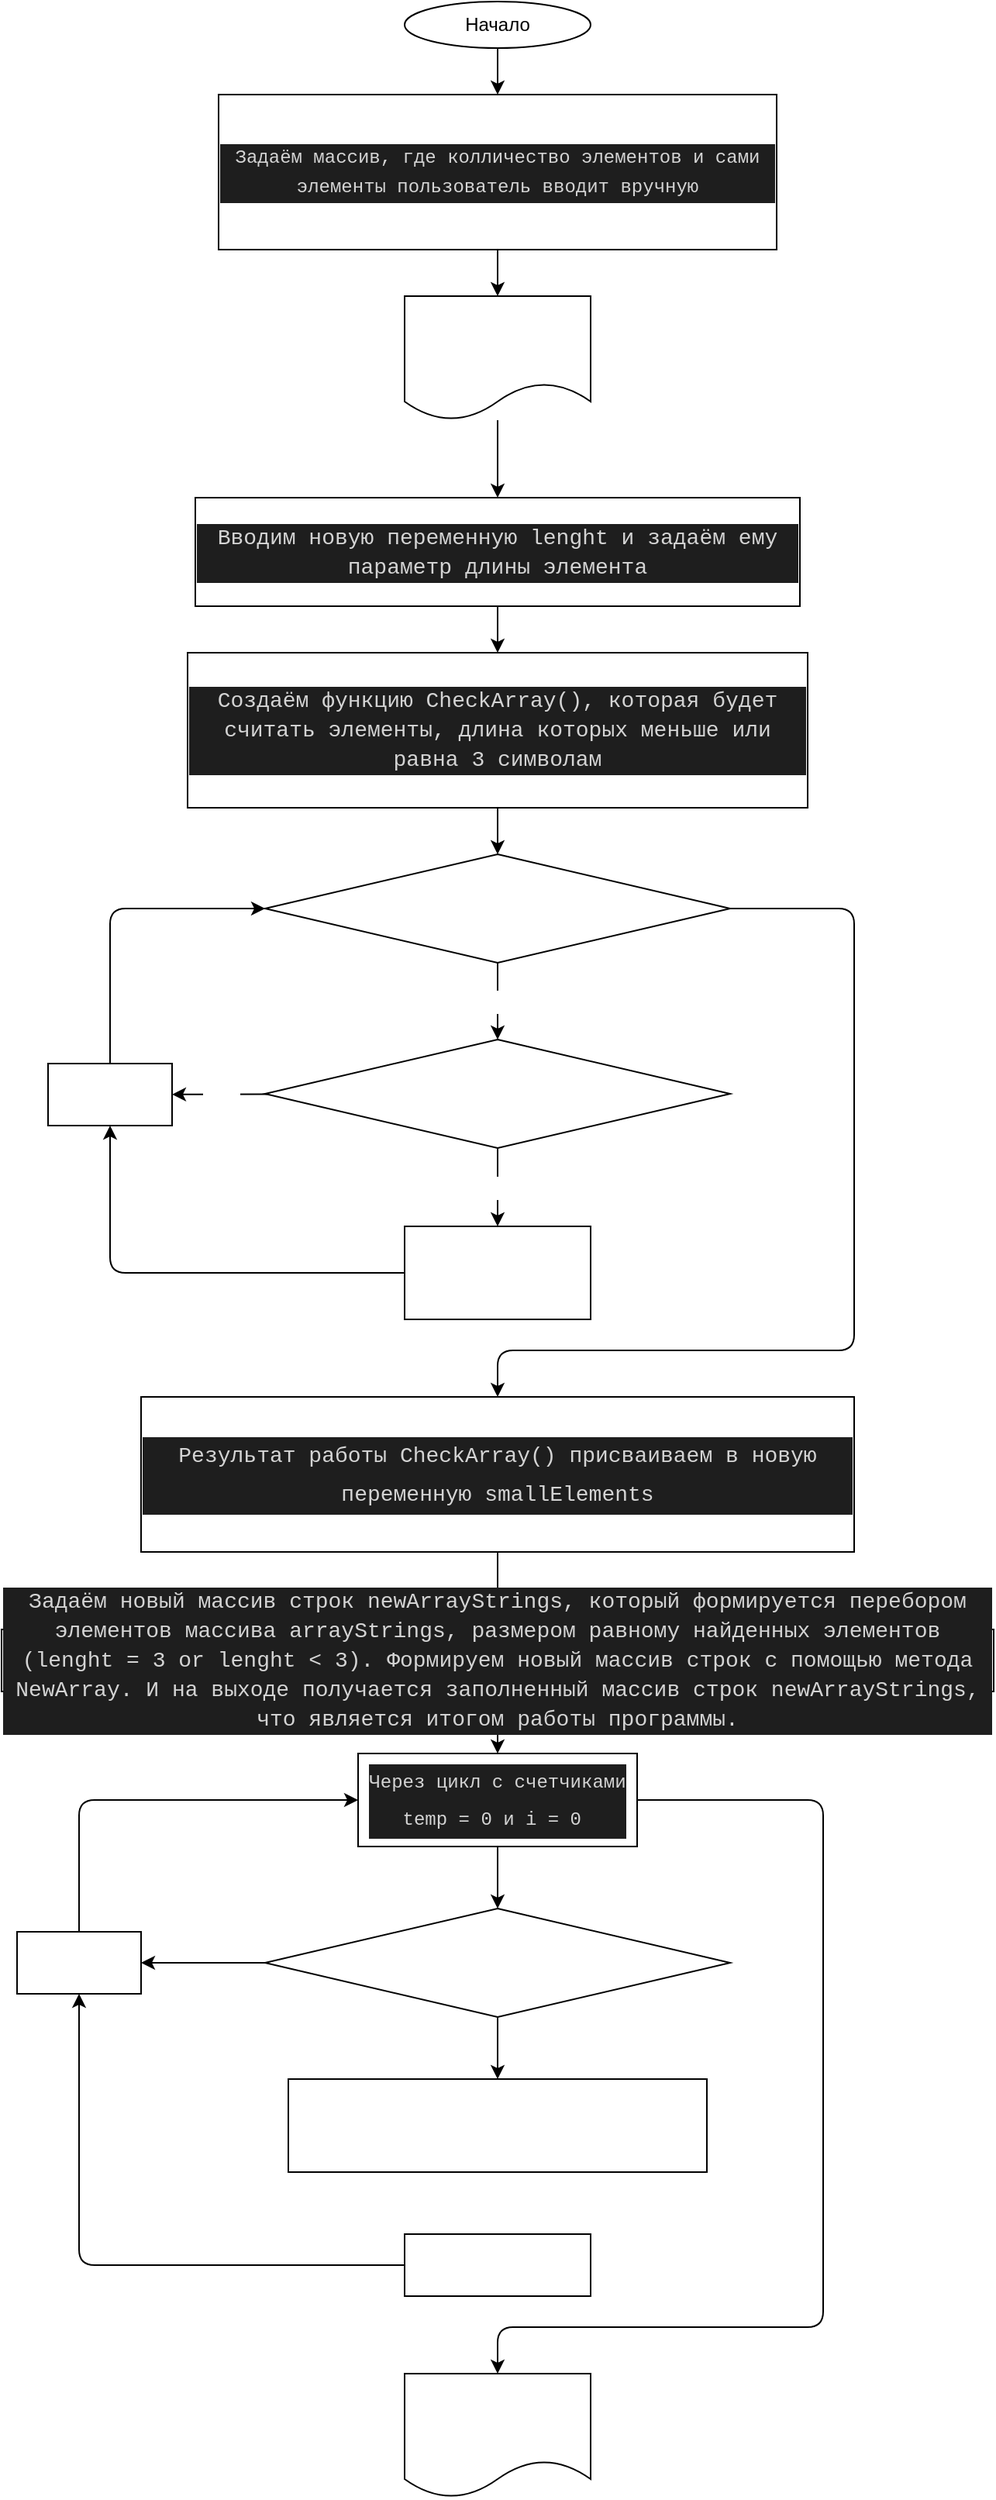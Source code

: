 <mxfile>
    <diagram id="Crcx2El_cxQW_zQhNYuJ" name="Страница 1">
        <mxGraphModel dx="1130" dy="1705" grid="1" gridSize="10" guides="1" tooltips="1" connect="1" arrows="1" fold="1" page="1" pageScale="1" pageWidth="827" pageHeight="1169" math="0" shadow="0">
            <root>
                <mxCell id="0"/>
                <mxCell id="1" parent="0"/>
                <mxCell id="4" value="" style="edgeStyle=none;html=1;" parent="1" source="2" target="3" edge="1">
                    <mxGeometry relative="1" as="geometry"/>
                </mxCell>
                <mxCell id="2" value="Начало" style="ellipse;whiteSpace=wrap;html=1;" parent="1" vertex="1">
                    <mxGeometry x="340" y="-120" width="120" height="30" as="geometry"/>
                </mxCell>
                <mxCell id="38" value="" style="edgeStyle=none;html=1;fontSize=14;fontColor=#FFFFFF;" parent="1" source="3" target="36" edge="1">
                    <mxGeometry relative="1" as="geometry"/>
                </mxCell>
                <mxCell id="3" value="&lt;div style=&quot;color: rgb(212, 212, 212); background-color: rgb(30, 30, 30); font-family: Consolas, &amp;quot;Courier New&amp;quot;, monospace; line-height: 19px;&quot;&gt;&lt;font style=&quot;font-size: 12px;&quot;&gt;Задаём массив, где колличество элементов и сами элементы пользователь вводит вручную&lt;/font&gt;&lt;/div&gt;" style="rounded=0;whiteSpace=wrap;html=1;" parent="1" vertex="1">
                    <mxGeometry x="220" y="-60" width="360" height="100" as="geometry"/>
                </mxCell>
                <mxCell id="37" value="" style="edgeStyle=none;html=1;fontSize=14;fontColor=#FFFFFF;" parent="1" source="5" target="7" edge="1">
                    <mxGeometry relative="1" as="geometry"/>
                </mxCell>
                <mxCell id="5" value="&lt;div style=&quot;font-family: &amp;quot;consolas&amp;quot; , &amp;quot;courier new&amp;quot; , monospace ; line-height: 24px&quot;&gt;&lt;div style=&quot;color: rgb(212, 212, 212); background-color: rgb(30, 30, 30); font-family: Consolas, &amp;quot;Courier New&amp;quot;, monospace; font-size: 14px; line-height: 19px;&quot;&gt;Вводим новую переменную lenght и задаём ему параметр длины элемента&lt;/div&gt;&lt;/div&gt;" style="whiteSpace=wrap;html=1;rounded=0;" parent="1" vertex="1">
                    <mxGeometry x="205" y="200" width="390" height="70" as="geometry"/>
                </mxCell>
                <mxCell id="12" value="" style="edgeStyle=none;html=1;fontSize=12;fontColor=#FFFFFF;" parent="1" source="7" target="9" edge="1">
                    <mxGeometry relative="1" as="geometry"/>
                </mxCell>
                <mxCell id="7" value="&lt;div style=&quot;color: rgb(212 , 212 , 212) ; background-color: rgb(30 , 30 , 30) ; font-family: &amp;quot;consolas&amp;quot; , &amp;quot;courier new&amp;quot; , monospace ; line-height: 24px&quot;&gt;&lt;div style=&quot;line-height: 24px&quot;&gt;&lt;div style=&quot;font-family: Consolas, &amp;quot;Courier New&amp;quot;, monospace; font-size: 14px; line-height: 19px;&quot;&gt;Создаём функцию CheckArray(), которая будет считать элементы, длина которых меньше или равна 3 символам&lt;/div&gt;&lt;/div&gt;&lt;/div&gt;" style="rounded=0;whiteSpace=wrap;html=1;" parent="1" vertex="1">
                    <mxGeometry x="200" y="300" width="400" height="100" as="geometry"/>
                </mxCell>
                <mxCell id="11" value="ДА" style="edgeStyle=none;html=1;fontSize=12;fontColor=#FFFFFF;" parent="1" source="9" target="10" edge="1">
                    <mxGeometry relative="1" as="geometry">
                        <Array as="points">
                            <mxPoint x="400" y="530"/>
                        </Array>
                    </mxGeometry>
                </mxCell>
                <mxCell id="20" style="edgeStyle=none;html=1;exitX=1;exitY=0.5;exitDx=0;exitDy=0;entryX=0.5;entryY=0;entryDx=0;entryDy=0;fontSize=12;fontColor=#FFFFFF;" parent="1" source="9" target="19" edge="1">
                    <mxGeometry relative="1" as="geometry">
                        <Array as="points">
                            <mxPoint x="630" y="465"/>
                            <mxPoint x="630" y="750"/>
                            <mxPoint x="400" y="750"/>
                        </Array>
                    </mxGeometry>
                </mxCell>
                <mxCell id="9" value="Условие пока&lt;br&gt;i &amp;lt; длина массива Array&amp;nbsp;" style="rhombus;whiteSpace=wrap;html=1;labelBackgroundColor=none;fontSize=12;fontColor=#FFFFFF;" parent="1" vertex="1">
                    <mxGeometry x="250" y="430" width="300" height="70" as="geometry"/>
                </mxCell>
                <mxCell id="14" value="Да" style="edgeStyle=none;html=1;fontSize=12;fontColor=#FFFFFF;" parent="1" source="10" target="13" edge="1">
                    <mxGeometry relative="1" as="geometry"/>
                </mxCell>
                <mxCell id="17" value="НЕТ" style="edgeStyle=none;html=1;fontSize=12;fontColor=#FFFFFF;" parent="1" source="10" target="15" edge="1">
                    <mxGeometry relative="1" as="geometry"/>
                </mxCell>
                <mxCell id="10" value="Array[ i ] &amp;lt;= length" style="rhombus;whiteSpace=wrap;html=1;labelBackgroundColor=none;fontSize=12;fontColor=#FFFFFF;" parent="1" vertex="1">
                    <mxGeometry x="250" y="549.5" width="300" height="70" as="geometry"/>
                </mxCell>
                <mxCell id="16" style="edgeStyle=none;html=1;exitX=0;exitY=0.5;exitDx=0;exitDy=0;entryX=0.5;entryY=1;entryDx=0;entryDy=0;fontSize=12;fontColor=#FFFFFF;" parent="1" source="13" target="15" edge="1">
                    <mxGeometry relative="1" as="geometry">
                        <Array as="points">
                            <mxPoint x="150" y="700"/>
                        </Array>
                    </mxGeometry>
                </mxCell>
                <mxCell id="13" value="result = result +1" style="rounded=0;whiteSpace=wrap;html=1;labelBackgroundColor=none;fontSize=12;fontColor=#FFFFFF;" parent="1" vertex="1">
                    <mxGeometry x="340" y="670" width="120" height="60" as="geometry"/>
                </mxCell>
                <mxCell id="18" style="edgeStyle=none;html=1;exitX=0.5;exitY=0;exitDx=0;exitDy=0;entryX=0;entryY=0.5;entryDx=0;entryDy=0;fontSize=12;fontColor=#FFFFFF;" parent="1" source="15" target="9" edge="1">
                    <mxGeometry relative="1" as="geometry">
                        <Array as="points">
                            <mxPoint x="150" y="465"/>
                        </Array>
                    </mxGeometry>
                </mxCell>
                <mxCell id="15" value="i = i+1" style="rounded=0;whiteSpace=wrap;html=1;labelBackgroundColor=none;fontSize=12;fontColor=#FFFFFF;" parent="1" vertex="1">
                    <mxGeometry x="110" y="565" width="80" height="40" as="geometry"/>
                </mxCell>
                <mxCell id="22" value="" style="edgeStyle=none;html=1;fontSize=12;fontColor=#FFFFFF;" parent="1" source="19" target="21" edge="1">
                    <mxGeometry relative="1" as="geometry"/>
                </mxCell>
                <mxCell id="19" value="&lt;div style=&quot;color: rgb(212 , 212 , 212) ; background-color: rgb(30 , 30 , 30) ; font-family: &amp;quot;consolas&amp;quot; , &amp;quot;courier new&amp;quot; , monospace ; line-height: 24px&quot;&gt;&lt;span style=&quot;font-family: Consolas, &amp;quot;Courier New&amp;quot;, monospace; font-size: 14px;&quot;&gt;Результат работы CheckArray() присваиваем в новую переменную smallElements&lt;/span&gt;&lt;/div&gt;" style="rounded=0;whiteSpace=wrap;html=1;labelBackgroundColor=none;fontSize=12;fontColor=#FFFFFF;" parent="1" vertex="1">
                    <mxGeometry x="170" y="780" width="460" height="100" as="geometry"/>
                </mxCell>
                <mxCell id="24" value="" style="edgeStyle=none;html=1;fontSize=14;fontColor=#FFFFFF;" parent="1" source="21" target="23" edge="1">
                    <mxGeometry relative="1" as="geometry"/>
                </mxCell>
                <mxCell id="21" value="&lt;div style=&quot;color: rgb(212, 212, 212); background-color: rgb(30, 30, 30); font-family: Consolas, &amp;quot;Courier New&amp;quot;, monospace; font-size: 14px; line-height: 19px;&quot;&gt;Задаём новый массив строк newArrayStrings, который формируется перебором элементов массива arrayStrings, размером равному найденных элементов (lenght = 3 or lenght &amp;lt; 3). Формируем новый массив строк с помощью метода NewArray. И на выходе получается заполненный массив строк newArrayStrings, что является итогом работы программы.&lt;/div&gt;" style="rounded=0;whiteSpace=wrap;html=1;labelBackgroundColor=none;fontSize=12;fontColor=#FFFFFF;" parent="1" vertex="1">
                    <mxGeometry x="80" y="930" width="640" height="40" as="geometry"/>
                </mxCell>
                <mxCell id="26" value="" style="edgeStyle=none;html=1;fontSize=14;fontColor=#FFFFFF;" parent="1" source="23" target="25" edge="1">
                    <mxGeometry relative="1" as="geometry"/>
                </mxCell>
                <mxCell id="35" style="edgeStyle=none;html=1;exitX=1;exitY=0.5;exitDx=0;exitDy=0;entryX=0.5;entryY=0;entryDx=0;entryDy=0;fontSize=14;fontColor=#FFFFFF;" parent="1" source="23" target="34" edge="1">
                    <mxGeometry relative="1" as="geometry">
                        <Array as="points">
                            <mxPoint x="610" y="1040"/>
                            <mxPoint x="610" y="1380"/>
                            <mxPoint x="400" y="1380"/>
                        </Array>
                    </mxGeometry>
                </mxCell>
                <mxCell id="23" value="&lt;div style=&quot;color: rgb(212 , 212 , 212) ; background-color: rgb(30 , 30 , 30) ; font-family: &amp;#34;consolas&amp;#34; , &amp;#34;courier new&amp;#34; , monospace ; line-height: 24px&quot;&gt;&lt;div style=&quot;line-height: 24px&quot;&gt;Через цикл с счетчиками&lt;/div&gt;&lt;div style=&quot;line-height: 24px&quot;&gt;&amp;nbsp;temp = 0 и i = 0&amp;nbsp;&amp;nbsp;&lt;/div&gt;&lt;/div&gt;" style="rounded=0;whiteSpace=wrap;html=1;" parent="1" vertex="1">
                    <mxGeometry x="310" y="1010" width="180" height="60" as="geometry"/>
                </mxCell>
                <mxCell id="28" value="" style="edgeStyle=none;html=1;fontSize=14;fontColor=#FFFFFF;" parent="1" source="25" target="27" edge="1">
                    <mxGeometry relative="1" as="geometry"/>
                </mxCell>
                <mxCell id="30" value="" style="edgeStyle=none;html=1;fontSize=14;fontColor=#FFFFFF;" parent="1" source="25" target="29" edge="1">
                    <mxGeometry relative="1" as="geometry"/>
                </mxCell>
                <mxCell id="25" value="Array[ i ] &amp;lt;= length" style="rhombus;whiteSpace=wrap;html=1;labelBackgroundColor=none;fontSize=12;fontColor=#FFFFFF;" parent="1" vertex="1">
                    <mxGeometry x="250" y="1110" width="300" height="70" as="geometry"/>
                </mxCell>
                <mxCell id="33" style="edgeStyle=none;html=1;exitX=0.5;exitY=0;exitDx=0;exitDy=0;entryX=0;entryY=0.5;entryDx=0;entryDy=0;fontSize=14;fontColor=#FFFFFF;" parent="1" source="27" target="23" edge="1">
                    <mxGeometry relative="1" as="geometry">
                        <Array as="points">
                            <mxPoint x="130" y="1040"/>
                        </Array>
                    </mxGeometry>
                </mxCell>
                <mxCell id="27" value="i = i+1" style="rounded=0;whiteSpace=wrap;html=1;labelBackgroundColor=none;fontSize=12;fontColor=#FFFFFF;" parent="1" vertex="1">
                    <mxGeometry x="90" y="1125" width="80" height="40" as="geometry"/>
                </mxCell>
                <mxCell id="29" value="NewArray[temp] = array[i]" style="rounded=0;whiteSpace=wrap;html=1;labelBackgroundColor=none;fontSize=14;fontColor=#FFFFFF;" parent="1" vertex="1">
                    <mxGeometry x="265" y="1220" width="270" height="60" as="geometry"/>
                </mxCell>
                <mxCell id="32" style="edgeStyle=none;html=1;exitX=0;exitY=0.5;exitDx=0;exitDy=0;entryX=0.5;entryY=1;entryDx=0;entryDy=0;fontSize=14;fontColor=#FFFFFF;" parent="1" source="31" target="27" edge="1">
                    <mxGeometry relative="1" as="geometry">
                        <Array as="points">
                            <mxPoint x="130" y="1340"/>
                        </Array>
                    </mxGeometry>
                </mxCell>
                <mxCell id="31" value="&lt;span&gt;temp =&amp;nbsp;&lt;/span&gt;temp + 1" style="rounded=0;whiteSpace=wrap;html=1;labelBackgroundColor=none;fontSize=14;fontColor=#FFFFFF;" parent="1" vertex="1">
                    <mxGeometry x="340" y="1320" width="120" height="40" as="geometry"/>
                </mxCell>
                <mxCell id="34" value="&lt;span&gt;NewArray&lt;/span&gt;" style="shape=document;whiteSpace=wrap;html=1;boundedLbl=1;labelBackgroundColor=none;fontSize=14;fontColor=#FFFFFF;" parent="1" vertex="1">
                    <mxGeometry x="340" y="1410" width="120" height="80" as="geometry"/>
                </mxCell>
                <mxCell id="39" value="" style="edgeStyle=none;html=1;fontSize=14;fontColor=#FFFFFF;" parent="1" source="36" target="5" edge="1">
                    <mxGeometry relative="1" as="geometry"/>
                </mxCell>
                <mxCell id="36" value="&lt;span&gt;Array&lt;/span&gt;" style="shape=document;whiteSpace=wrap;html=1;boundedLbl=1;labelBackgroundColor=none;fontSize=14;fontColor=#FFFFFF;" parent="1" vertex="1">
                    <mxGeometry x="340" y="70" width="120" height="80" as="geometry"/>
                </mxCell>
            </root>
        </mxGraphModel>
    </diagram>
</mxfile>